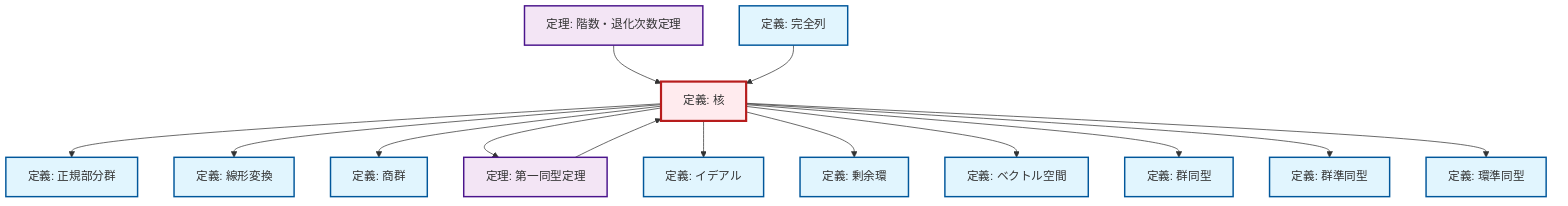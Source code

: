 graph TD
    classDef definition fill:#e1f5fe,stroke:#01579b,stroke-width:2px
    classDef theorem fill:#f3e5f5,stroke:#4a148c,stroke-width:2px
    classDef axiom fill:#fff3e0,stroke:#e65100,stroke-width:2px
    classDef example fill:#e8f5e9,stroke:#1b5e20,stroke-width:2px
    classDef current fill:#ffebee,stroke:#b71c1c,stroke-width:3px
    def-normal-subgroup["定義: 正規部分群"]:::definition
    def-vector-space["定義: ベクトル空間"]:::definition
    def-exact-sequence["定義: 完全列"]:::definition
    def-quotient-group["定義: 商群"]:::definition
    def-kernel["定義: 核"]:::definition
    def-homomorphism["定義: 群準同型"]:::definition
    thm-first-isomorphism["定理: 第一同型定理"]:::theorem
    thm-rank-nullity["定理: 階数・退化次数定理"]:::theorem
    def-ideal["定義: イデアル"]:::definition
    def-ring-homomorphism["定義: 環準同型"]:::definition
    def-isomorphism["定義: 群同型"]:::definition
    def-quotient-ring["定義: 剰余環"]:::definition
    def-linear-transformation["定義: 線形変換"]:::definition
    def-kernel --> def-normal-subgroup
    def-kernel --> def-linear-transformation
    def-kernel --> def-quotient-group
    def-kernel --> thm-first-isomorphism
    thm-first-isomorphism --> def-kernel
    def-kernel --> def-ideal
    def-kernel --> def-quotient-ring
    def-kernel --> def-vector-space
    def-kernel --> def-isomorphism
    thm-rank-nullity --> def-kernel
    def-kernel --> def-homomorphism
    def-kernel --> def-ring-homomorphism
    def-exact-sequence --> def-kernel
    class def-kernel current